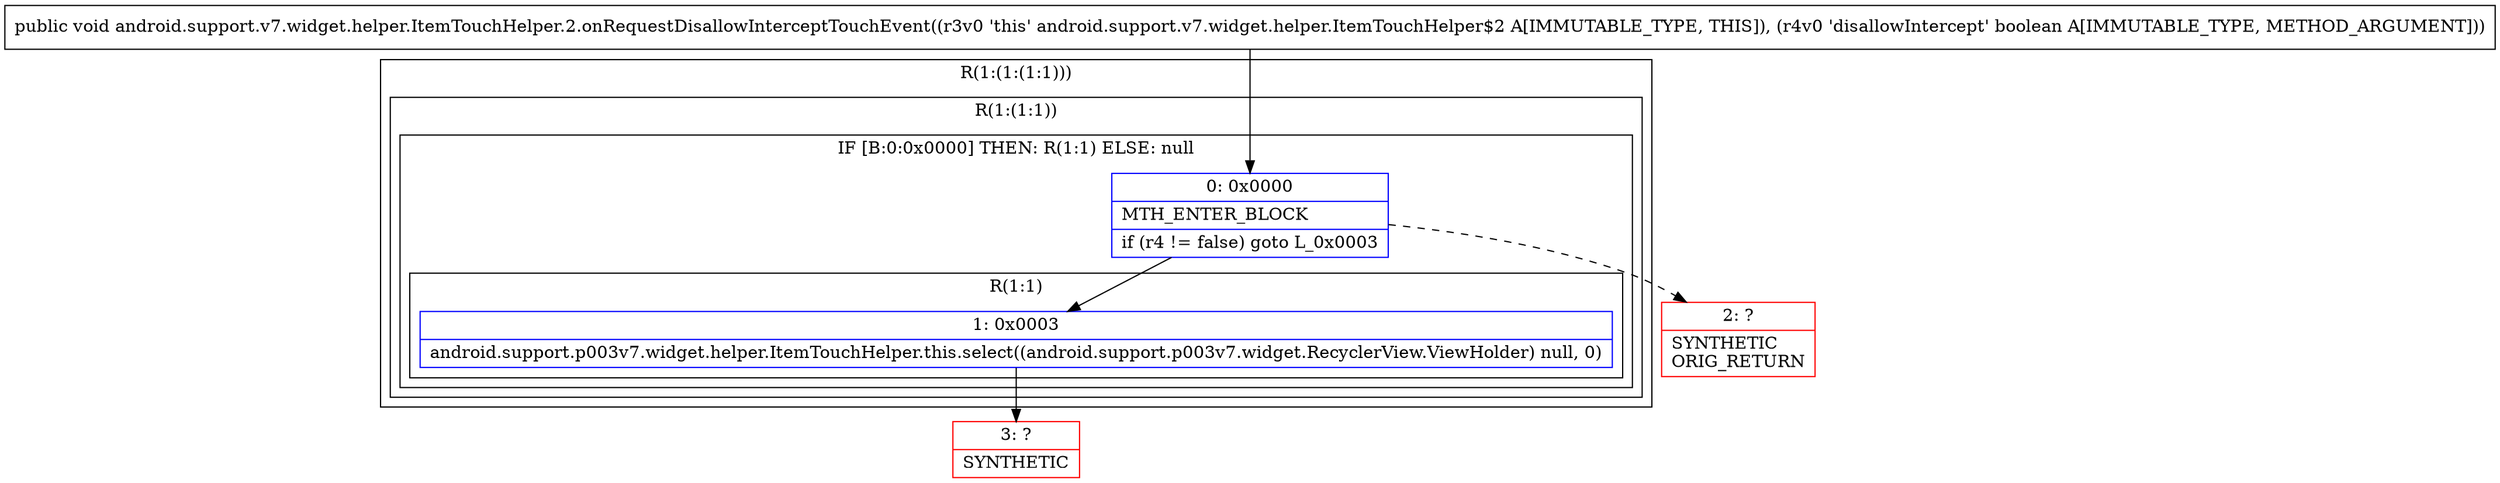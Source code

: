 digraph "CFG forandroid.support.v7.widget.helper.ItemTouchHelper.2.onRequestDisallowInterceptTouchEvent(Z)V" {
subgraph cluster_Region_38109966 {
label = "R(1:(1:(1:1)))";
node [shape=record,color=blue];
subgraph cluster_Region_1245654940 {
label = "R(1:(1:1))";
node [shape=record,color=blue];
subgraph cluster_IfRegion_33965329 {
label = "IF [B:0:0x0000] THEN: R(1:1) ELSE: null";
node [shape=record,color=blue];
Node_0 [shape=record,label="{0\:\ 0x0000|MTH_ENTER_BLOCK\l|if (r4 != false) goto L_0x0003\l}"];
subgraph cluster_Region_1763684852 {
label = "R(1:1)";
node [shape=record,color=blue];
Node_1 [shape=record,label="{1\:\ 0x0003|android.support.p003v7.widget.helper.ItemTouchHelper.this.select((android.support.p003v7.widget.RecyclerView.ViewHolder) null, 0)\l}"];
}
}
}
}
Node_2 [shape=record,color=red,label="{2\:\ ?|SYNTHETIC\lORIG_RETURN\l}"];
Node_3 [shape=record,color=red,label="{3\:\ ?|SYNTHETIC\l}"];
MethodNode[shape=record,label="{public void android.support.v7.widget.helper.ItemTouchHelper.2.onRequestDisallowInterceptTouchEvent((r3v0 'this' android.support.v7.widget.helper.ItemTouchHelper$2 A[IMMUTABLE_TYPE, THIS]), (r4v0 'disallowIntercept' boolean A[IMMUTABLE_TYPE, METHOD_ARGUMENT])) }"];
MethodNode -> Node_0;
Node_0 -> Node_1;
Node_0 -> Node_2[style=dashed];
Node_1 -> Node_3;
}


